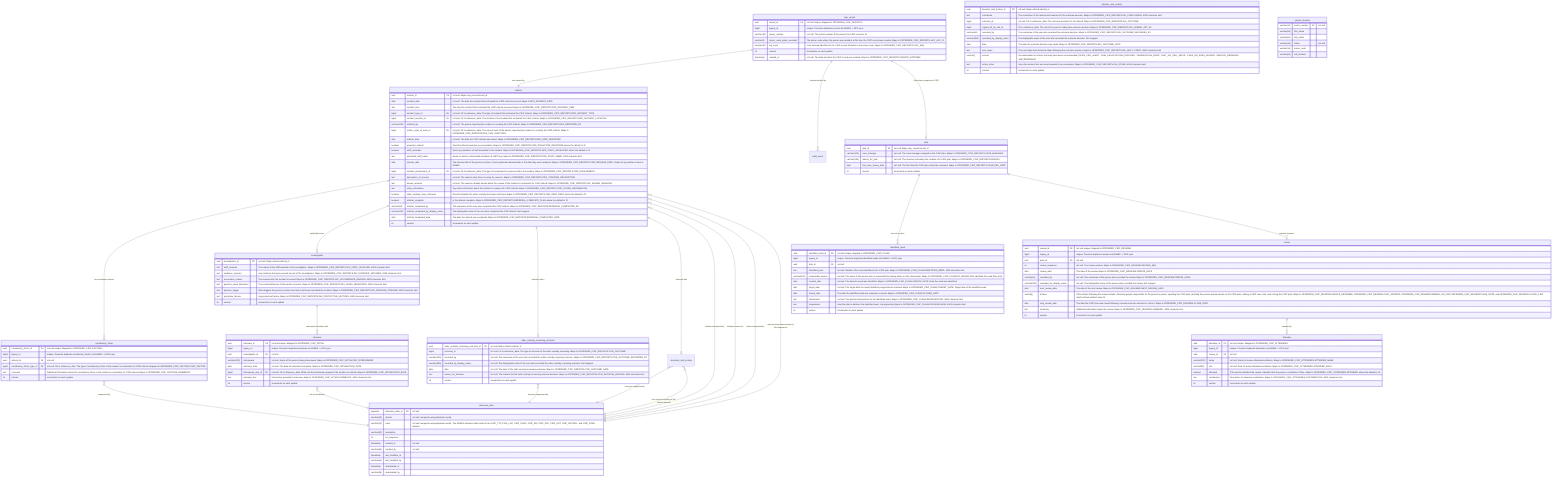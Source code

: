 erDiagram
    csip_record ||--|| referral: "was created by"
    csip_record ||--o{ audit_event: "changes tracked by"
    referral ||--o{ contributory_factor: "has contributory factors"
    referral ||--o| investigation: "optionally has an"
    referral ||--o| safer_custody_screening_outcome: "optionally has a"
    investigation ||--o{ interview: "can involve interviews with"
    referral ||--o| decisions_and_actions: "optionally has"
    csip_record ||--o| plan: "if decision is progress to CSIP"
    plan ||--o{ identified_need: "has one or more"
    plan ||--o{ review: "regularly reviewed"
    review ||--o{ attendee: "attended by"
    referral }o--|| reference_data: "incident categorised by"
    referral }o--|| reference_data: "incident occurred in"
    referral }o--|| reference_data: "referer categorised by"
    referral }o--|| reference_data: "referred person was involved in the indecent as"
    safer_custody_screening_outcome }o--|| reference_data: "outcome categorised by"
    interview }o--|| reference_data: "role of interviewee"
    decisions_and_actions }o--|| reference_data: "outcome categorised by"
    decisions_and_actions }o--|| reference_data: "role of person signing off the referral decision"
    contributory_factor }o--|| reference_data: "categorised by"

    csip_record {
        uuid record_id PK "not null unique. Mapped to OFFENDER_CSIP_REPORTS"
        bigint legacy_id "unique. Prevents duplicate records via NOMIS -> DPS sync"
        varchar(10) prison_number "not null. The prison number of the person the CSIP record is for"
        varchar(6) prison_code_when_recorded "The prison code where the person was resident at the time the CSIP record was created. Maps to OFFENDER_CSIP_REPORTS.AGY_LOC_ID"
        varchar(10) log_code "User entered identifier for the CSIP record. Defaults to the prison code. Maps to OFFENDER_CSIP_REPORTS.CSIP_SEQ"
        int version "increments on each update"
        timestamp created_at "not null. The date and time the CSIP record was created. Maps to OFFENDER_CSIP_REPORTS.CREATE_DATETIME"
    }

    referral {
        uuid referral_id PK "not null. Maps csip_record.record_id"
        date incident_date "not null. The date the incident that motivated the CSIP referral occurred. Maps to RFR_INCIDENT_DATE"
        time incident_time "The time the incident that motivated the CSIP referral occurred. Maps to OFFENDER_CSIP_REPORTS.RFR_INCIDENT_TIME"
        bigint incident_type_id FK "not null. FK to reference_data. The type of incident that motivated the CSIP referral. Maps to OFFENDER_CSIP_REPORTS.RFR_INCIDENT_TYPE"
        bigint incident_location_id FK "not null. FK to reference_data. The location of the incident that motivated the CSIP referral. Maps to OFFENDER_CSIP_REPORTS.RFR_INCIDENT_LOCATION"
        varchar(240) referred_by "not null. The person reporting the incident or creating the CSIP referral. Maps to OFFENDER_CSIP_REPORTS.RFR_REPORTED_BY"
        bigint referer_area_of_work_id FK "not null. FK to reference_data. The area of work of the person reporting the incident or creating the CSIP referral. Maps to OFFENDER_CSIP_REPORTS.RFR_CSIP_FUNCTION"
        date referral_date "not null. The date the CSIP referral was raised. Maps to OFFENDER_CSIP_REPORTS.RFR_DATE_REPORTED"
        boolean proactive_referral "Was this referral proactive or preventative. Maps to OFFENDER_CSIP_REPORTS.RFR_PROACTIVE_RESPONSE where the default is 'N'"
        boolean staff_assaulted "Were any members of staff assaulted in the incident. Maps to OFFENDER_CSIP_REPORTS.RFR_STAFF_ASSAULTED where the default is 'N'"
        text assaulted_staff_name "Name or names of assaulted members of staff if any. Maps to OFFENDER_CSIP_REPORTS.RFR_STAFF_NAME. 1000 character limit"
        date release_date "The release date of the person in prison. Can be planned released date or the date they were released. Maps to OFFENDER_CSIP_REPORTS.CDR_RELEASE_DATE. Likely set by another screen in NOMIS"
        bigint incident_involvement_id FK "not null. FK to reference_data. The type of involvement the person had in the incident. Maps to OFFENDER_CSIP_REPORTS.CDR_INVOLVEMENT"
        text description_of_concern "not null. The reasons why there is cause for concern. Maps to OFFENDER_CSIP_REPORTS.CDR_CONCERN_DESCRIPTION"
        text known_reasons "not null. The reasons already known about the causes of the incident or motivation for CSIP referral. Maps to OFFENDER_CSIP_REPORTS.INV_KNOWN_REASONS"
        text other_information "Any other information about the incident or reasons for CSIP referral. Maps to OFFENDER_CSIP_REPORTS.CDR_OTHER_INFORMATION"
        boolean safer_custody_team_informed "Records whether the safer custody team been informed. Maps to OFFENDER_CSIP_REPORTS.CDR_SENT_DENT where the default is 'N'"
        boolean referral_complete "Is the referral complete. Maps to OFFENDER_CSIP_REPORTS.REFERRAL_COMPLETE_FLAG where the default is 'N'"
        varchar(64) referral_completed_by "The username of the user who completed the CSIP referral. Maps to OFFENDER_CSIP_REPORTS.REFERRAL_COMPLETED_BY"
        varchar(255) referral_completed_by_display_name "The displayable name of the user who completed the CSIP referral. Not mapped"
        date referral_completed_date "The date the referral was completed. Maps to OFFENDER_CSIP_REPORTS.REFERRAL_COMPLETED_DATE"
        int version "increments on each update"
    }

    contributory_factor {
        uuid contributory_factor_id PK "not null unique. Mapped to OFFENDER_CSIP_FACTORS"
        bigint legacy_id "unique. Prevents duplicate contributory factors via NOMIS -> DPS sync"
        uuid referral_id FK "not null"
        bigint contributory_factor_type_id FK "not null. FK to reference_data. The type of contributory factor to the incident or motivation for CSIP referral. Mapped to OFFENDER_CSIP_FACTORS.CSIP_FACTOR"
        text comment "Additional information about the contributory factor to the incident or motivation for CSIP referral. Maps to OFFENDER_CSIP_FACTORS.COMMENTS"
        int version "increments on each update"
    }

    safer_custody_screening_outcome {
        uuid safer_custody_screening_outcome_id PK "not null. Maps referral.referral_id"
        bigint outcome_id "not null. FK to reference_data. The type of outcome of the safer custody screening. Maps to OFFENDER_CSIP_REPORTS.CDR_OUTCOME"
        varchar(100) recorded_by "not null. The username of the user who recorded the safer custody screening outcome. Maps to OFFENDER_CSIP_REPORTS.CDR_OUTCOME_RECORDED_BY"
        varchar(255) recorded_by_display_name "not null. The displayable name of the user who recorded the safer custody screening outcome. Not mapped"
        date date "not null. The date of the safer custody screening outcome. Maps to OFFENDER_CSIP_REPORTS.CDR_OUTCOME_DATE"
        text reason_for_decision "not null. The reasons for the safer custody screening outcome decision. Maps to OFFENDER_CSIP_REPORTS.CDR_DECISION_REASON. 4000 character limit"
        int version "increments on each update"
    }

    investigation {
        uuid investigation_id PK "not null. Maps referral.referral_id"
        text staff_involved "The names of the staff involved in the investigation. Maps to OFFENDER_CSIP_REPORTS.INV_STAFF_INVOLVED. 4000 character limit"
        text evidence_secured "Any evidence that was secured as part of the investigation. Maps to OFFENDER_CSIP_REPORTS.INV_EVIDENCE_SECURED. 4000 character limit"
        text occurrence_reason "The reasons why the incident occurred. Maps to OFFENDER_CSIP_REPORTS.INV_OCCURRENCE_REASON. 4000 character limit"
        text persons_usual_behaviour "The normal behaviour of the person in prison. Maps to OFFENDER_CSIP_REPORTS.INV_USUAL_BEHAVIOUR. 4000 character limit"
        text persons_trigger "What triggers the person in prison has that could have motivated the incident. Maps to OFFENDER_CSIP_REPORTS.INV_PERSONS_TRIGGER. 4000 character limit"
        text protective_factors "Any protective factors. Maps to OFFENDER_CSIP_REPORTS.INV_PROTECTIVE_FACTORS. 4000 character limit"
        int version "increments on each update"
    }

    interview {
        uuid interview_id PK "not null unique. Mapped to OFFENDER_CSIP_INTVW"
        bigint legacy_id "unique. Prevents duplicate interviews via NOMIS -> DPS sync"
        uuid investigation_id FK "not null"
        varchar(100) interviewee "not null. Name of the person being interviewed. Maps to OFFENDER_CSIP_INTVW.CSIP_INTERVIEWEE"
        date interview_date "not null. The date the interview took place. Maps to OFFENDER_CSIP_INTVW.INTVW_DATE"
        bigint interviewee_role_id FK "not null. FK to reference_data. What role the interviewee played in the incident or referral. Maps to OFFENDER_CSIP_INTVW.INTVW_ROLE"
        text interview_text "Information provided in interview. Maps to OFFENDER_CSIP_INTVW.COMMENTS. 4000 character limit"
        int version "increments on each update"
    }

    decision_and_actions {
        uuid decision_and_actions_id PK "not null. Maps referral.referral_id"
        text conclusion "The conclusion of the referral and reasons for the outcome decision. Maps to OFFENDER_CSIP_REPORTS.INV_CONCLUSION. 4000 character limit"
        bigint outcome_id "not null. FK to reference_data. The outcome decision for the referral. Maps to OFFENDER_CSIP_REPORTS.INV_OUTCOME"
        bigint signed_off_by_role_id "FK to reference_data. The role of the person making the outcome decision. Maps to OFFENDER_CSIP_REPORTS.INV_SIGNED_OFF_BY"
        varchar(64) recorded_by "The username of the user who recorded the outcome decision. Maps to OFFENDER_CSIP_REPORTS.INV_OUTCOME_RECORDED_BY"
        varchar(255) recorded_by_display_name "The displayable name of the user who recorded the outcome decision. Not mapped"
        date date "The date the outcome decision was made. Maps to OFFENDER_CSIP_REPORTS.INV_OUTCOME_DATE"
        text next_steps "The next steps that should be taken following the outcome decision. Maps to OFFENDER_CSIP_REPORTS.INV_NEXT_STEPS. 4000 character limit"
        varchar[] actions "An enumeration of actions that may have been recommended ['OPEN_CSIP_ALERT', 'NON_ASSOCIATIONS_UPDATED', 'OBSERVATION_BOOK', 'UNIT_OR_CELL_MOVE', 'CSRA_OR_RSRA_REVIEW', 'SERVICE_REFERRAL', 'SIM_REFERRAL']"
        text action_other "Any other actions that are recommended to be considered. Maps to OFFENDER_CSIP_REPORTS.INV_OTHER. 4000 character limit"
        int version "increments on each update"
    }

    plan {
        uuid plan_id PK "not null. Maps csip_record.record_id"
        varchar(100) case_manager "not null. The case manager assigned to the CSIP plan. Maps to OFFENDER_CSIP_REPORTS.CASE_MANAGER"
        varchar(240) reason_for_plan "not null. The reasons motivating the creation of a CSIP plan. Maps to OFFENDER_CSIP_REPORTS.REASON"
        date first_case_review_date "not null. The first date the CSIP plan should be reviewed. Maps to OFFENDER_CSIP_REPORTS.CASE_REV_DATE"
        int version "increments on each update"
    }

    identified_need {
        uuid identified_need_id PK "not null unique. Mapped to OFFENDER_CSIP_PLANS"
        bigint legacy_id "unique. Prevents duplicate identified needs via NOMIS -> DPS sync"
        uuid plan_id FK "not null"
        text identified_need "not null. Details of the need identified in the CSIP plan. Maps to OFFENDER_CSIP_PLANS.IDENTIFIED_NEED. 1000 character limit"
        varchar(100) responsible_person "not null. The name of the person who is responsible for taking action on the intervention. Maps to OFFENDER_CSIP_PLANS.BY_WHOM. Who identified the need (free text)"
        date created_date "not null. The date the need was identified. Maps to OFFENDER_CSIP_PLANS.CREATE_DATE. Date the need was identified"
        date target_date "not null. The target date the need should be progressed or resolved. Maps to OFFENDER_CSIP_PLANS.TARGET_DATE. Target date of the identified need"
        date closed_date "The date the identified need was resolved or closed. Maps to OFFENDER_CSIP_PLANS.CLOSED_DATE"
        text intervention "not null. The planned intervention for the identified need. Maps to OFFENDER_CSIP_PLANS.INTERVENTION. 4000 character limit"
        text progression "How the plan to address the identified need. is progressing. Maps to OFFENDER_CSIP_PLANS.PROGRESSION. 4000 character limit"
        int version "increments on each update"
    }

    review {
        uuid review_id PK "not null unique. Mapped to OFFENDER_CSIP_REVIEWS"
        bigint legacy_id "unique. Prevents duplicate reviews via NOMIS -> DPS sync"
        uuid plan_id FK "not null"
        int review_sequence "not null. The review number. Maps to OFFENDER_CSIP_REVIEWS.REVIEW_SEQ"
        date review_date "The date of the review. Maps to OFFENDER_CSIP_REVIEWS.CREATE_DATE"
        varchar(64) recorded_by "not null. The username of the person who recorded the review. Maps to OFFENDER_CSIP_REVIEWS.CREATE_USER"
        varchar(255) recorded_by_display_name "not null. The displayable name of the person who recorded the review. Not mapped"
        date next_review_date "The date of the next review. Maps to OFFENDER_CSIP_REVIEWS.NEXT_REVIEW_DATE"
        varchar[] actions "If the actions following the review include: informing people responsible for the person in prison, updating the CSIP plan, deciding the person should remain on the CSIP plan, adding a CSIP case note, and closing the CSIP plan. Maps to OFFENDER_CSIP_REVIEWS.PEOPLE_INFORMED, OFFENDER_CSIP_REVIEWS.CSIP_UPDATED, OFFENDER_CSIP_REVIEWS.REMAIN_ON_CSIP, OFFENDER_CSIP_REVIEWS.CASE_NOTE, and OFFENDER_CSIP_REVIEWS.CLOSE_CSIP, which all have default value 'N'"
        date csip_closed_date "The date the CSIP plan was closed following a review outcome decision to close it. Maps to OFFENDER_CSIP_REVIEWS.CLOSE_DATE"
        text summary "Additional information about the review. Maps to OFFENDER_CSIP_REVIEWS.SUMMARY. 4000 character limit"
        int version "increments on each update"
    }

    attendee {
        uuid attendee_id PK "not null unique. Mapped to OFFENDER_CSIP_ATTENDEES"
        bigint legacy_id "unique. Prevents duplicate attendees via NOMIS -> DPS sync"
        uuid review_id FK "not null"
        varchar(100) name "not null. Name of review attendee/contributor. Maps to OFFENDER_CSIP_ATTENDEES.ATTENDEE_NAME"
        varchar(50) role "not null. Role of review attendee/contributor. Maps to OFFENDER_CSIP_ATTENDEES.ATTENDEE_ROLE"
        boolean attended "If the person attended the review. Indicates that they were a contributor if false. Maps to OFFENDER_CSIP_ATTENDEES.ATTENDED where the default is 'N'"
        text contribution "Description of attendee contribution. Maps to OFFENDER_CSIP_ATTENDEES.CONTRIBUTION. 4000 character limit"
        int version "increments on each update"
    }

    reference_data {
        bigserial reference_data_id PK "not null"
        varchar(30) domain "not null composite-unique(domain+code)."
        varchar(12) code "not null composite-unique(domain+code). The NOMIS reference data code for the CSIP_TYP, CSIP_LOC, CSIP_FUNC, CSIP_INV, CSIP_FAC, CSIP_OUT, CSIP_INTVROL, and CSIP_ROLE domain"
        varchar(40) description
        int list_sequence
        timestamp created_at "not null"
        varchar(64) created_by "not null"
        timestamp last_modified_at
        varchar(64) last_modified_by
        timestamp deactivated_at
        varchar(64) deactivated_by
    }

    person_location {
        varchar(10) prison_number PK "not null"
        varchar(64) first_name
        varchar(64) last_name
        varchar(16) status "not null"
        varchar(16) prison_code
        varchar(64) cell_location
    }